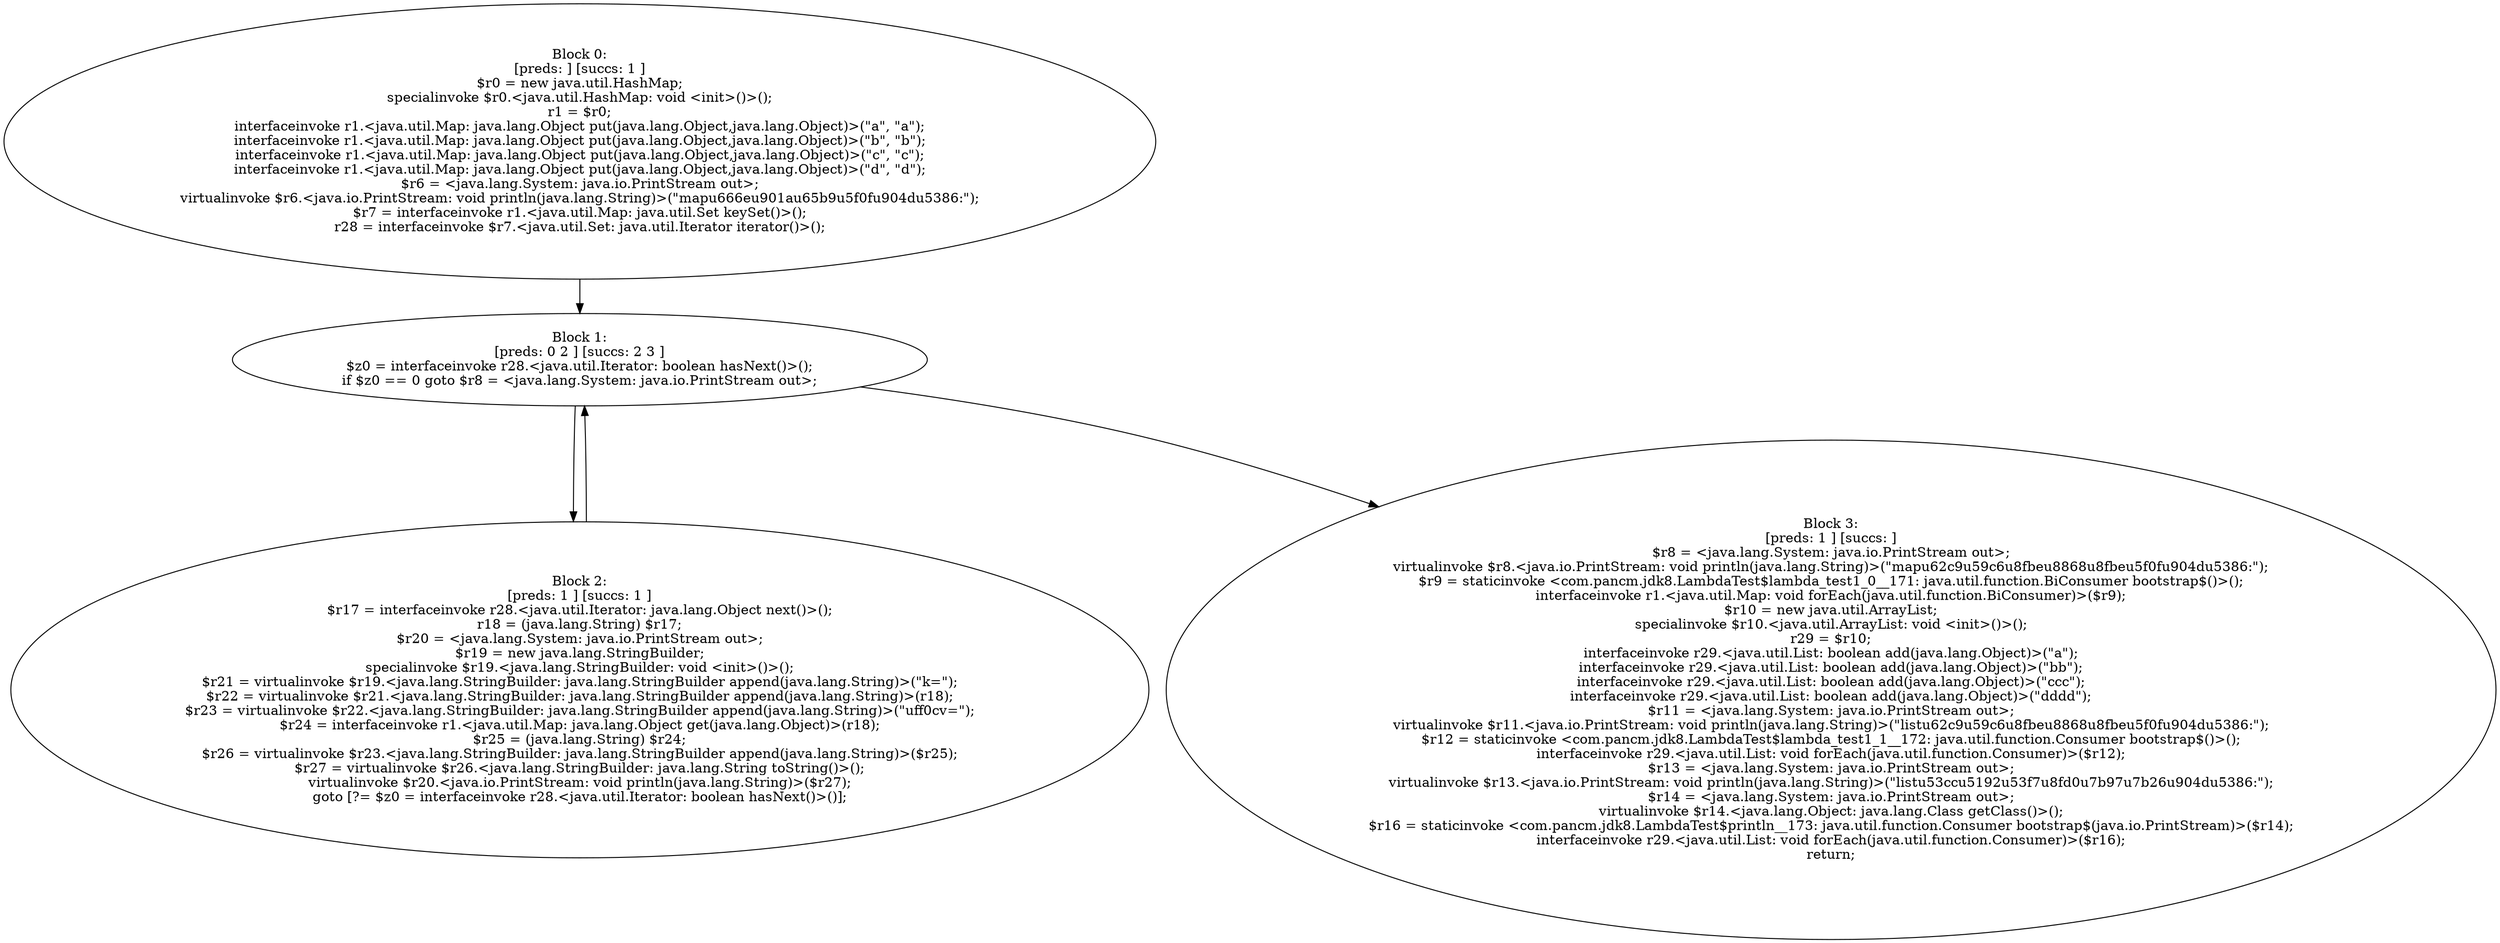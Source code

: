 digraph "unitGraph" {
    "Block 0:
[preds: ] [succs: 1 ]
$r0 = new java.util.HashMap;
specialinvoke $r0.<java.util.HashMap: void <init>()>();
r1 = $r0;
interfaceinvoke r1.<java.util.Map: java.lang.Object put(java.lang.Object,java.lang.Object)>(\"a\", \"a\");
interfaceinvoke r1.<java.util.Map: java.lang.Object put(java.lang.Object,java.lang.Object)>(\"b\", \"b\");
interfaceinvoke r1.<java.util.Map: java.lang.Object put(java.lang.Object,java.lang.Object)>(\"c\", \"c\");
interfaceinvoke r1.<java.util.Map: java.lang.Object put(java.lang.Object,java.lang.Object)>(\"d\", \"d\");
$r6 = <java.lang.System: java.io.PrintStream out>;
virtualinvoke $r6.<java.io.PrintStream: void println(java.lang.String)>(\"map\u666e\u901a\u65b9\u5f0f\u904d\u5386:\");
$r7 = interfaceinvoke r1.<java.util.Map: java.util.Set keySet()>();
r28 = interfaceinvoke $r7.<java.util.Set: java.util.Iterator iterator()>();
"
    "Block 1:
[preds: 0 2 ] [succs: 2 3 ]
$z0 = interfaceinvoke r28.<java.util.Iterator: boolean hasNext()>();
if $z0 == 0 goto $r8 = <java.lang.System: java.io.PrintStream out>;
"
    "Block 2:
[preds: 1 ] [succs: 1 ]
$r17 = interfaceinvoke r28.<java.util.Iterator: java.lang.Object next()>();
r18 = (java.lang.String) $r17;
$r20 = <java.lang.System: java.io.PrintStream out>;
$r19 = new java.lang.StringBuilder;
specialinvoke $r19.<java.lang.StringBuilder: void <init>()>();
$r21 = virtualinvoke $r19.<java.lang.StringBuilder: java.lang.StringBuilder append(java.lang.String)>(\"k=\");
$r22 = virtualinvoke $r21.<java.lang.StringBuilder: java.lang.StringBuilder append(java.lang.String)>(r18);
$r23 = virtualinvoke $r22.<java.lang.StringBuilder: java.lang.StringBuilder append(java.lang.String)>(\"\uff0cv=\");
$r24 = interfaceinvoke r1.<java.util.Map: java.lang.Object get(java.lang.Object)>(r18);
$r25 = (java.lang.String) $r24;
$r26 = virtualinvoke $r23.<java.lang.StringBuilder: java.lang.StringBuilder append(java.lang.String)>($r25);
$r27 = virtualinvoke $r26.<java.lang.StringBuilder: java.lang.String toString()>();
virtualinvoke $r20.<java.io.PrintStream: void println(java.lang.String)>($r27);
goto [?= $z0 = interfaceinvoke r28.<java.util.Iterator: boolean hasNext()>()];
"
    "Block 3:
[preds: 1 ] [succs: ]
$r8 = <java.lang.System: java.io.PrintStream out>;
virtualinvoke $r8.<java.io.PrintStream: void println(java.lang.String)>(\"map\u62c9\u59c6\u8fbe\u8868\u8fbe\u5f0f\u904d\u5386:\");
$r9 = staticinvoke <com.pancm.jdk8.LambdaTest$lambda_test1_0__171: java.util.function.BiConsumer bootstrap$()>();
interfaceinvoke r1.<java.util.Map: void forEach(java.util.function.BiConsumer)>($r9);
$r10 = new java.util.ArrayList;
specialinvoke $r10.<java.util.ArrayList: void <init>()>();
r29 = $r10;
interfaceinvoke r29.<java.util.List: boolean add(java.lang.Object)>(\"a\");
interfaceinvoke r29.<java.util.List: boolean add(java.lang.Object)>(\"bb\");
interfaceinvoke r29.<java.util.List: boolean add(java.lang.Object)>(\"ccc\");
interfaceinvoke r29.<java.util.List: boolean add(java.lang.Object)>(\"dddd\");
$r11 = <java.lang.System: java.io.PrintStream out>;
virtualinvoke $r11.<java.io.PrintStream: void println(java.lang.String)>(\"list\u62c9\u59c6\u8fbe\u8868\u8fbe\u5f0f\u904d\u5386:\");
$r12 = staticinvoke <com.pancm.jdk8.LambdaTest$lambda_test1_1__172: java.util.function.Consumer bootstrap$()>();
interfaceinvoke r29.<java.util.List: void forEach(java.util.function.Consumer)>($r12);
$r13 = <java.lang.System: java.io.PrintStream out>;
virtualinvoke $r13.<java.io.PrintStream: void println(java.lang.String)>(\"list\u53cc\u5192\u53f7\u8fd0\u7b97\u7b26\u904d\u5386:\");
$r14 = <java.lang.System: java.io.PrintStream out>;
virtualinvoke $r14.<java.lang.Object: java.lang.Class getClass()>();
$r16 = staticinvoke <com.pancm.jdk8.LambdaTest$println__173: java.util.function.Consumer bootstrap$(java.io.PrintStream)>($r14);
interfaceinvoke r29.<java.util.List: void forEach(java.util.function.Consumer)>($r16);
return;
"
    "Block 0:
[preds: ] [succs: 1 ]
$r0 = new java.util.HashMap;
specialinvoke $r0.<java.util.HashMap: void <init>()>();
r1 = $r0;
interfaceinvoke r1.<java.util.Map: java.lang.Object put(java.lang.Object,java.lang.Object)>(\"a\", \"a\");
interfaceinvoke r1.<java.util.Map: java.lang.Object put(java.lang.Object,java.lang.Object)>(\"b\", \"b\");
interfaceinvoke r1.<java.util.Map: java.lang.Object put(java.lang.Object,java.lang.Object)>(\"c\", \"c\");
interfaceinvoke r1.<java.util.Map: java.lang.Object put(java.lang.Object,java.lang.Object)>(\"d\", \"d\");
$r6 = <java.lang.System: java.io.PrintStream out>;
virtualinvoke $r6.<java.io.PrintStream: void println(java.lang.String)>(\"map\u666e\u901a\u65b9\u5f0f\u904d\u5386:\");
$r7 = interfaceinvoke r1.<java.util.Map: java.util.Set keySet()>();
r28 = interfaceinvoke $r7.<java.util.Set: java.util.Iterator iterator()>();
"->"Block 1:
[preds: 0 2 ] [succs: 2 3 ]
$z0 = interfaceinvoke r28.<java.util.Iterator: boolean hasNext()>();
if $z0 == 0 goto $r8 = <java.lang.System: java.io.PrintStream out>;
";
    "Block 1:
[preds: 0 2 ] [succs: 2 3 ]
$z0 = interfaceinvoke r28.<java.util.Iterator: boolean hasNext()>();
if $z0 == 0 goto $r8 = <java.lang.System: java.io.PrintStream out>;
"->"Block 2:
[preds: 1 ] [succs: 1 ]
$r17 = interfaceinvoke r28.<java.util.Iterator: java.lang.Object next()>();
r18 = (java.lang.String) $r17;
$r20 = <java.lang.System: java.io.PrintStream out>;
$r19 = new java.lang.StringBuilder;
specialinvoke $r19.<java.lang.StringBuilder: void <init>()>();
$r21 = virtualinvoke $r19.<java.lang.StringBuilder: java.lang.StringBuilder append(java.lang.String)>(\"k=\");
$r22 = virtualinvoke $r21.<java.lang.StringBuilder: java.lang.StringBuilder append(java.lang.String)>(r18);
$r23 = virtualinvoke $r22.<java.lang.StringBuilder: java.lang.StringBuilder append(java.lang.String)>(\"\uff0cv=\");
$r24 = interfaceinvoke r1.<java.util.Map: java.lang.Object get(java.lang.Object)>(r18);
$r25 = (java.lang.String) $r24;
$r26 = virtualinvoke $r23.<java.lang.StringBuilder: java.lang.StringBuilder append(java.lang.String)>($r25);
$r27 = virtualinvoke $r26.<java.lang.StringBuilder: java.lang.String toString()>();
virtualinvoke $r20.<java.io.PrintStream: void println(java.lang.String)>($r27);
goto [?= $z0 = interfaceinvoke r28.<java.util.Iterator: boolean hasNext()>()];
";
    "Block 1:
[preds: 0 2 ] [succs: 2 3 ]
$z0 = interfaceinvoke r28.<java.util.Iterator: boolean hasNext()>();
if $z0 == 0 goto $r8 = <java.lang.System: java.io.PrintStream out>;
"->"Block 3:
[preds: 1 ] [succs: ]
$r8 = <java.lang.System: java.io.PrintStream out>;
virtualinvoke $r8.<java.io.PrintStream: void println(java.lang.String)>(\"map\u62c9\u59c6\u8fbe\u8868\u8fbe\u5f0f\u904d\u5386:\");
$r9 = staticinvoke <com.pancm.jdk8.LambdaTest$lambda_test1_0__171: java.util.function.BiConsumer bootstrap$()>();
interfaceinvoke r1.<java.util.Map: void forEach(java.util.function.BiConsumer)>($r9);
$r10 = new java.util.ArrayList;
specialinvoke $r10.<java.util.ArrayList: void <init>()>();
r29 = $r10;
interfaceinvoke r29.<java.util.List: boolean add(java.lang.Object)>(\"a\");
interfaceinvoke r29.<java.util.List: boolean add(java.lang.Object)>(\"bb\");
interfaceinvoke r29.<java.util.List: boolean add(java.lang.Object)>(\"ccc\");
interfaceinvoke r29.<java.util.List: boolean add(java.lang.Object)>(\"dddd\");
$r11 = <java.lang.System: java.io.PrintStream out>;
virtualinvoke $r11.<java.io.PrintStream: void println(java.lang.String)>(\"list\u62c9\u59c6\u8fbe\u8868\u8fbe\u5f0f\u904d\u5386:\");
$r12 = staticinvoke <com.pancm.jdk8.LambdaTest$lambda_test1_1__172: java.util.function.Consumer bootstrap$()>();
interfaceinvoke r29.<java.util.List: void forEach(java.util.function.Consumer)>($r12);
$r13 = <java.lang.System: java.io.PrintStream out>;
virtualinvoke $r13.<java.io.PrintStream: void println(java.lang.String)>(\"list\u53cc\u5192\u53f7\u8fd0\u7b97\u7b26\u904d\u5386:\");
$r14 = <java.lang.System: java.io.PrintStream out>;
virtualinvoke $r14.<java.lang.Object: java.lang.Class getClass()>();
$r16 = staticinvoke <com.pancm.jdk8.LambdaTest$println__173: java.util.function.Consumer bootstrap$(java.io.PrintStream)>($r14);
interfaceinvoke r29.<java.util.List: void forEach(java.util.function.Consumer)>($r16);
return;
";
    "Block 2:
[preds: 1 ] [succs: 1 ]
$r17 = interfaceinvoke r28.<java.util.Iterator: java.lang.Object next()>();
r18 = (java.lang.String) $r17;
$r20 = <java.lang.System: java.io.PrintStream out>;
$r19 = new java.lang.StringBuilder;
specialinvoke $r19.<java.lang.StringBuilder: void <init>()>();
$r21 = virtualinvoke $r19.<java.lang.StringBuilder: java.lang.StringBuilder append(java.lang.String)>(\"k=\");
$r22 = virtualinvoke $r21.<java.lang.StringBuilder: java.lang.StringBuilder append(java.lang.String)>(r18);
$r23 = virtualinvoke $r22.<java.lang.StringBuilder: java.lang.StringBuilder append(java.lang.String)>(\"\uff0cv=\");
$r24 = interfaceinvoke r1.<java.util.Map: java.lang.Object get(java.lang.Object)>(r18);
$r25 = (java.lang.String) $r24;
$r26 = virtualinvoke $r23.<java.lang.StringBuilder: java.lang.StringBuilder append(java.lang.String)>($r25);
$r27 = virtualinvoke $r26.<java.lang.StringBuilder: java.lang.String toString()>();
virtualinvoke $r20.<java.io.PrintStream: void println(java.lang.String)>($r27);
goto [?= $z0 = interfaceinvoke r28.<java.util.Iterator: boolean hasNext()>()];
"->"Block 1:
[preds: 0 2 ] [succs: 2 3 ]
$z0 = interfaceinvoke r28.<java.util.Iterator: boolean hasNext()>();
if $z0 == 0 goto $r8 = <java.lang.System: java.io.PrintStream out>;
";
}
